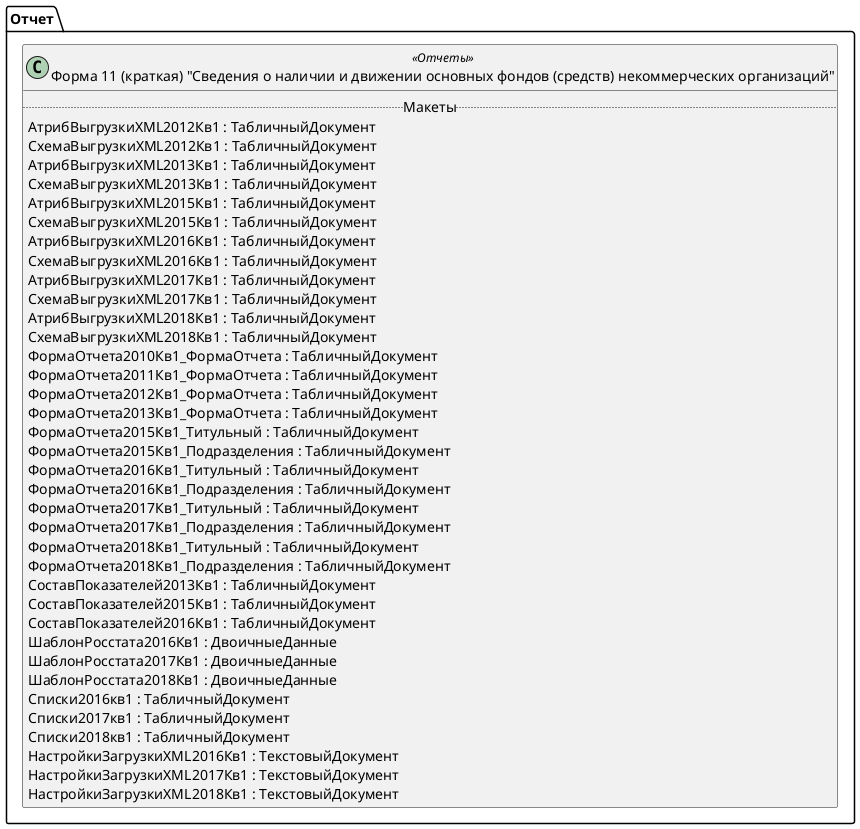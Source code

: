 ﻿@startuml РегламентированныйОтчетСтатистикаФорма11К
'!include templates.wsd
'..\include templates.wsd
class Отчет.РегламентированныйОтчетСтатистикаФорма11К as "Форма 11 (краткая) "Сведения о наличии и движении основных фондов (средств) некоммерческих организаций"" <<Отчеты>>
{
..Макеты..
АтрибВыгрузкиXML2012Кв1 : ТабличныйДокумент
СхемаВыгрузкиXML2012Кв1 : ТабличныйДокумент
АтрибВыгрузкиXML2013Кв1 : ТабличныйДокумент
СхемаВыгрузкиXML2013Кв1 : ТабличныйДокумент
АтрибВыгрузкиXML2015Кв1 : ТабличныйДокумент
СхемаВыгрузкиXML2015Кв1 : ТабличныйДокумент
АтрибВыгрузкиXML2016Кв1 : ТабличныйДокумент
СхемаВыгрузкиXML2016Кв1 : ТабличныйДокумент
АтрибВыгрузкиXML2017Кв1 : ТабличныйДокумент
СхемаВыгрузкиXML2017Кв1 : ТабличныйДокумент
АтрибВыгрузкиXML2018Кв1 : ТабличныйДокумент
СхемаВыгрузкиXML2018Кв1 : ТабличныйДокумент
ФормаОтчета2010Кв1_ФормаОтчета : ТабличныйДокумент
ФормаОтчета2011Кв1_ФормаОтчета : ТабличныйДокумент
ФормаОтчета2012Кв1_ФормаОтчета : ТабличныйДокумент
ФормаОтчета2013Кв1_ФормаОтчета : ТабличныйДокумент
ФормаОтчета2015Кв1_Титульный : ТабличныйДокумент
ФормаОтчета2015Кв1_Подразделения : ТабличныйДокумент
ФормаОтчета2016Кв1_Титульный : ТабличныйДокумент
ФормаОтчета2016Кв1_Подразделения : ТабличныйДокумент
ФормаОтчета2017Кв1_Титульный : ТабличныйДокумент
ФормаОтчета2017Кв1_Подразделения : ТабличныйДокумент
ФормаОтчета2018Кв1_Титульный : ТабличныйДокумент
ФормаОтчета2018Кв1_Подразделения : ТабличныйДокумент
СоставПоказателей2013Кв1 : ТабличныйДокумент
СоставПоказателей2015Кв1 : ТабличныйДокумент
СоставПоказателей2016Кв1 : ТабличныйДокумент
ШаблонРосстата2016Кв1 : ДвоичныеДанные
ШаблонРосстата2017Кв1 : ДвоичныеДанные
ШаблонРосстата2018Кв1 : ДвоичныеДанные
Списки2016кв1 : ТабличныйДокумент
Списки2017кв1 : ТабличныйДокумент
Списки2018кв1 : ТабличныйДокумент
НастройкиЗагрузкиXML2016Кв1 : ТекстовыйДокумент
НастройкиЗагрузкиXML2017Кв1 : ТекстовыйДокумент
НастройкиЗагрузкиXML2018Кв1 : ТекстовыйДокумент
}
@enduml
